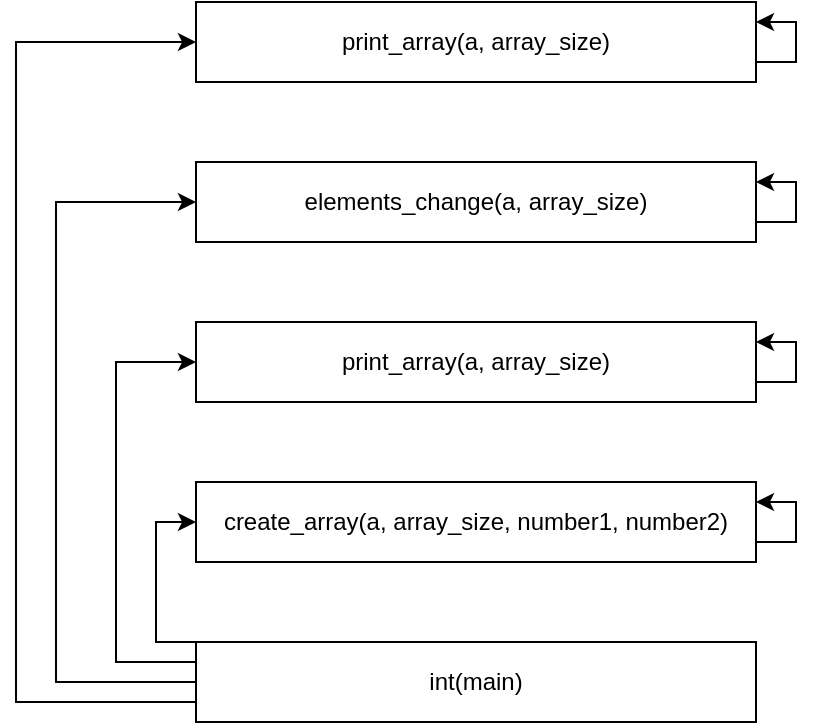 <mxfile version="15.8.2" type="device"><diagram id="xbft31cFuJR6WqTzo8fF" name="Page-1"><mxGraphModel dx="1038" dy="1716" grid="1" gridSize="10" guides="1" tooltips="1" connect="1" arrows="1" fold="1" page="1" pageScale="1" pageWidth="827" pageHeight="1169" math="0" shadow="0"><root><mxCell id="0"/><mxCell id="1" parent="0"/><mxCell id="8EexENZ6AM8XT49UYYCP-1" style="edgeStyle=orthogonalEdgeStyle;rounded=0;orthogonalLoop=1;jettySize=auto;html=1;exitX=0;exitY=0;exitDx=0;exitDy=0;entryX=0;entryY=0.5;entryDx=0;entryDy=0;" edge="1" parent="1" source="8EexENZ6AM8XT49UYYCP-2" target="8EexENZ6AM8XT49UYYCP-3"><mxGeometry relative="1" as="geometry"><Array as="points"><mxPoint x="240" y="280"/><mxPoint x="240" y="220"/></Array></mxGeometry></mxCell><mxCell id="8EexENZ6AM8XT49UYYCP-2" value="int(main)" style="rounded=0;whiteSpace=wrap;html=1;" vertex="1" parent="1"><mxGeometry x="260" y="280" width="280" height="40" as="geometry"/></mxCell><mxCell id="8EexENZ6AM8XT49UYYCP-3" value="create_array(a, array_size, number1, number2)" style="rounded=0;whiteSpace=wrap;html=1;" vertex="1" parent="1"><mxGeometry x="260" y="200" width="280" height="40" as="geometry"/></mxCell><mxCell id="8EexENZ6AM8XT49UYYCP-4" value="print_array(a, array_size)" style="rounded=0;whiteSpace=wrap;html=1;" vertex="1" parent="1"><mxGeometry x="260" y="120" width="280" height="40" as="geometry"/></mxCell><mxCell id="8EexENZ6AM8XT49UYYCP-5" value="elements_change(a, array_size)" style="rounded=0;whiteSpace=wrap;html=1;" vertex="1" parent="1"><mxGeometry x="260" y="40" width="280" height="40" as="geometry"/></mxCell><mxCell id="8EexENZ6AM8XT49UYYCP-6" value="print_array(a, array_size)" style="rounded=0;whiteSpace=wrap;html=1;" vertex="1" parent="1"><mxGeometry x="260" y="-40" width="280" height="40" as="geometry"/></mxCell><mxCell id="8EexENZ6AM8XT49UYYCP-7" style="edgeStyle=orthogonalEdgeStyle;rounded=0;orthogonalLoop=1;jettySize=auto;html=1;exitX=0;exitY=0.25;exitDx=0;exitDy=0;entryX=0;entryY=0.5;entryDx=0;entryDy=0;" edge="1" parent="1" source="8EexENZ6AM8XT49UYYCP-2" target="8EexENZ6AM8XT49UYYCP-4"><mxGeometry relative="1" as="geometry"><mxPoint x="270" y="310" as="sourcePoint"/><mxPoint x="270" y="230" as="targetPoint"/><Array as="points"><mxPoint x="220" y="290"/><mxPoint x="220" y="140"/></Array></mxGeometry></mxCell><mxCell id="8EexENZ6AM8XT49UYYCP-8" style="edgeStyle=orthogonalEdgeStyle;rounded=0;orthogonalLoop=1;jettySize=auto;html=1;exitX=0;exitY=0.5;exitDx=0;exitDy=0;entryX=0;entryY=0.5;entryDx=0;entryDy=0;" edge="1" parent="1" source="8EexENZ6AM8XT49UYYCP-2" target="8EexENZ6AM8XT49UYYCP-5"><mxGeometry relative="1" as="geometry"><mxPoint x="270" y="310" as="sourcePoint"/><mxPoint x="270" y="-10" as="targetPoint"/><Array as="points"><mxPoint x="190" y="300"/><mxPoint x="190" y="60"/></Array></mxGeometry></mxCell><mxCell id="8EexENZ6AM8XT49UYYCP-9" style="edgeStyle=orthogonalEdgeStyle;rounded=0;orthogonalLoop=1;jettySize=auto;html=1;exitX=0;exitY=0.75;exitDx=0;exitDy=0;entryX=0;entryY=0.5;entryDx=0;entryDy=0;" edge="1" parent="1" source="8EexENZ6AM8XT49UYYCP-2" target="8EexENZ6AM8XT49UYYCP-6"><mxGeometry relative="1" as="geometry"><mxPoint x="270" y="310" as="sourcePoint"/><mxPoint x="270" y="-90" as="targetPoint"/><Array as="points"><mxPoint x="170" y="310"/><mxPoint x="170" y="-20"/></Array></mxGeometry></mxCell><mxCell id="8EexENZ6AM8XT49UYYCP-10" style="edgeStyle=orthogonalEdgeStyle;rounded=0;orthogonalLoop=1;jettySize=auto;html=1;exitX=1;exitY=0.75;exitDx=0;exitDy=0;entryX=1;entryY=0.25;entryDx=0;entryDy=0;" edge="1" parent="1" source="8EexENZ6AM8XT49UYYCP-3" target="8EexENZ6AM8XT49UYYCP-3"><mxGeometry relative="1" as="geometry"><Array as="points"><mxPoint x="560" y="230"/><mxPoint x="560" y="210"/></Array></mxGeometry></mxCell><mxCell id="8EexENZ6AM8XT49UYYCP-11" style="edgeStyle=orthogonalEdgeStyle;rounded=0;orthogonalLoop=1;jettySize=auto;html=1;exitX=1;exitY=0.75;exitDx=0;exitDy=0;entryX=1;entryY=0.25;entryDx=0;entryDy=0;" edge="1" parent="1" source="8EexENZ6AM8XT49UYYCP-4" target="8EexENZ6AM8XT49UYYCP-4"><mxGeometry relative="1" as="geometry"><Array as="points"><mxPoint x="560" y="150"/><mxPoint x="560" y="130"/></Array></mxGeometry></mxCell><mxCell id="8EexENZ6AM8XT49UYYCP-12" style="edgeStyle=orthogonalEdgeStyle;rounded=0;orthogonalLoop=1;jettySize=auto;html=1;exitX=1;exitY=0.75;exitDx=0;exitDy=0;entryX=1;entryY=0.25;entryDx=0;entryDy=0;" edge="1" parent="1" source="8EexENZ6AM8XT49UYYCP-5" target="8EexENZ6AM8XT49UYYCP-5"><mxGeometry relative="1" as="geometry"><Array as="points"><mxPoint x="560" y="70"/><mxPoint x="560" y="50"/></Array></mxGeometry></mxCell><mxCell id="8EexENZ6AM8XT49UYYCP-13" style="edgeStyle=orthogonalEdgeStyle;rounded=0;orthogonalLoop=1;jettySize=auto;html=1;exitX=1;exitY=0.75;exitDx=0;exitDy=0;entryX=1;entryY=0.25;entryDx=0;entryDy=0;" edge="1" parent="1" source="8EexENZ6AM8XT49UYYCP-6" target="8EexENZ6AM8XT49UYYCP-6"><mxGeometry relative="1" as="geometry"><Array as="points"><mxPoint x="560" y="-10"/><mxPoint x="560" y="-30"/></Array></mxGeometry></mxCell></root></mxGraphModel></diagram></mxfile>